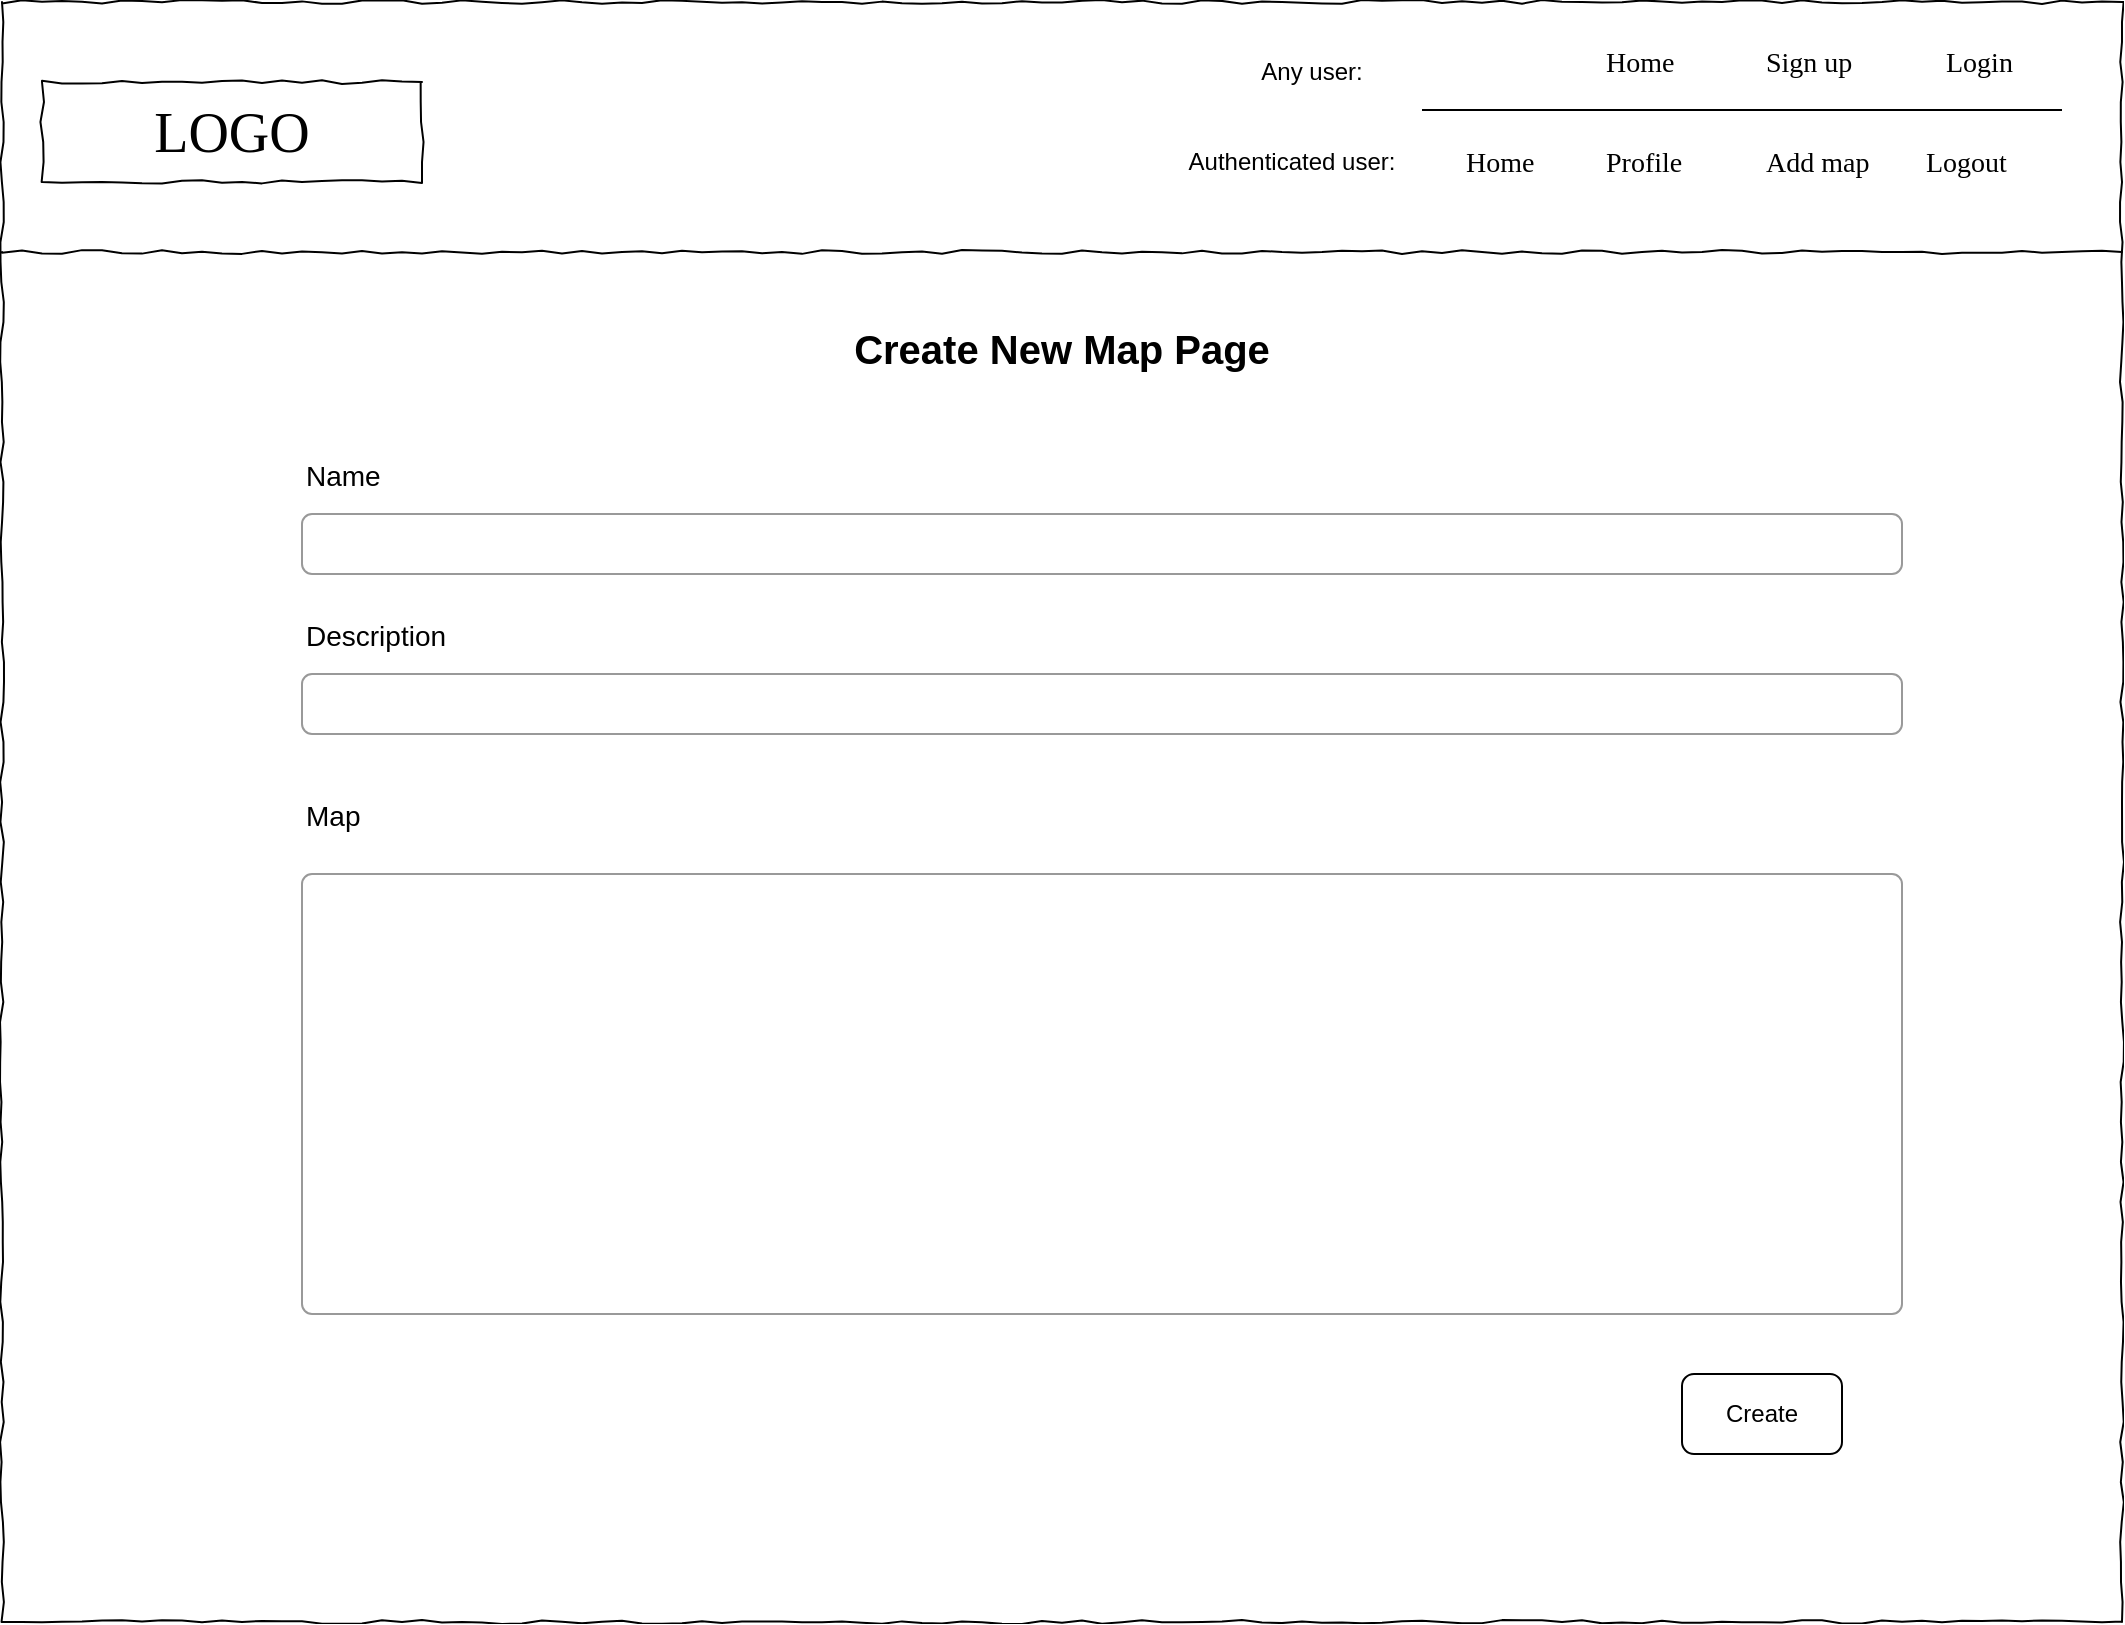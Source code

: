 <mxfile version="15.8.4" type="device"><diagram name="Page-1" id="03018318-947c-dd8e-b7a3-06fadd420f32"><mxGraphModel dx="1262" dy="684" grid="1" gridSize="10" guides="1" tooltips="1" connect="1" arrows="1" fold="1" page="1" pageScale="1" pageWidth="1100" pageHeight="850" background="none" math="0" shadow="0"><root><mxCell id="0"/><mxCell id="1" parent="0"/><mxCell id="677b7b8949515195-1" value="" style="whiteSpace=wrap;html=1;rounded=0;shadow=0;labelBackgroundColor=none;strokeColor=#000000;strokeWidth=1;fillColor=none;fontFamily=Verdana;fontSize=12;fontColor=#000000;align=center;comic=1;" parent="1" vertex="1"><mxGeometry x="20" y="20" width="1060" height="810" as="geometry"/></mxCell><mxCell id="677b7b8949515195-2" value="LOGO" style="whiteSpace=wrap;html=1;rounded=0;shadow=0;labelBackgroundColor=none;strokeWidth=1;fontFamily=Verdana;fontSize=28;align=center;comic=1;" parent="1" vertex="1"><mxGeometry x="40" y="60" width="190" height="50" as="geometry"/></mxCell><mxCell id="677b7b8949515195-9" value="" style="line;strokeWidth=1;html=1;rounded=0;shadow=0;labelBackgroundColor=none;fillColor=none;fontFamily=Verdana;fontSize=14;fontColor=#000000;align=center;comic=1;" parent="1" vertex="1"><mxGeometry x="20" y="140" width="1060" height="10" as="geometry"/></mxCell><mxCell id="jgO47X3Q6LJeXZpqHDKT-8" value="Name" style="fillColor=none;strokeColor=none;align=left;fontSize=14;" vertex="1" parent="1"><mxGeometry x="170" y="236" width="260" height="40" as="geometry"/></mxCell><mxCell id="jgO47X3Q6LJeXZpqHDKT-9" value="" style="html=1;shadow=0;dashed=0;shape=mxgraph.bootstrap.rrect;rSize=5;fillColor=none;strokeColor=#999999;align=left;spacing=15;fontSize=14;fontColor=#6C767D;" vertex="1" parent="1"><mxGeometry width="800" height="30" relative="1" as="geometry"><mxPoint x="170" y="276" as="offset"/></mxGeometry></mxCell><mxCell id="jgO47X3Q6LJeXZpqHDKT-10" value="Description" style="fillColor=none;strokeColor=none;align=left;fontSize=14;" vertex="1" parent="1"><mxGeometry width="260" height="40" relative="1" as="geometry"><mxPoint x="170" y="316" as="offset"/></mxGeometry></mxCell><mxCell id="jgO47X3Q6LJeXZpqHDKT-11" value="" style="html=1;shadow=0;dashed=0;shape=mxgraph.bootstrap.rrect;rSize=5;fillColor=none;strokeColor=#999999;align=left;spacing=15;fontSize=14;fontColor=#6C767D;" vertex="1" parent="1"><mxGeometry width="800" height="30" relative="1" as="geometry"><mxPoint x="170" y="356" as="offset"/></mxGeometry></mxCell><mxCell id="jgO47X3Q6LJeXZpqHDKT-22" value="Map" style="fillColor=none;strokeColor=none;align=left;fontSize=14;" vertex="1" parent="1"><mxGeometry width="260" height="40" relative="1" as="geometry"><mxPoint x="170" y="406" as="offset"/></mxGeometry></mxCell><mxCell id="jgO47X3Q6LJeXZpqHDKT-23" value="" style="html=1;shadow=0;dashed=0;shape=mxgraph.bootstrap.rrect;rSize=5;fillColor=none;strokeColor=#999999;align=left;spacing=15;fontSize=14;fontColor=#6C767D;" vertex="1" parent="1"><mxGeometry width="800" height="220" relative="1" as="geometry"><mxPoint x="170" y="456" as="offset"/></mxGeometry></mxCell><mxCell id="jgO47X3Q6LJeXZpqHDKT-24" value="Create" style="rounded=1;whiteSpace=wrap;html=1;" vertex="1" parent="1"><mxGeometry x="860" y="706" width="80" height="40" as="geometry"/></mxCell><mxCell id="jgO47X3Q6LJeXZpqHDKT-25" value="Home" style="text;html=1;points=[];align=left;verticalAlign=top;spacingTop=-4;fontSize=14;fontFamily=Verdana" vertex="1" parent="1"><mxGeometry x="820" y="40" width="60" height="20" as="geometry"/></mxCell><mxCell id="jgO47X3Q6LJeXZpqHDKT-26" value="Sign up" style="text;html=1;points=[];align=left;verticalAlign=top;spacingTop=-4;fontSize=14;fontFamily=Verdana" vertex="1" parent="1"><mxGeometry x="900" y="40" width="60" height="20" as="geometry"/></mxCell><mxCell id="jgO47X3Q6LJeXZpqHDKT-27" value="Login" style="text;html=1;points=[];align=left;verticalAlign=top;spacingTop=-4;fontSize=14;fontFamily=Verdana" vertex="1" parent="1"><mxGeometry x="990" y="40" width="60" height="20" as="geometry"/></mxCell><mxCell id="jgO47X3Q6LJeXZpqHDKT-28" value="Home" style="text;html=1;points=[];align=left;verticalAlign=top;spacingTop=-4;fontSize=14;fontFamily=Verdana" vertex="1" parent="1"><mxGeometry x="750" y="90" width="60" height="20" as="geometry"/></mxCell><mxCell id="jgO47X3Q6LJeXZpqHDKT-29" value="Profile" style="text;html=1;points=[];align=left;verticalAlign=top;spacingTop=-4;fontSize=14;fontFamily=Verdana" vertex="1" parent="1"><mxGeometry x="820" y="90" width="60" height="20" as="geometry"/></mxCell><mxCell id="jgO47X3Q6LJeXZpqHDKT-30" value="Add map" style="text;html=1;points=[];align=left;verticalAlign=top;spacingTop=-4;fontSize=14;fontFamily=Verdana" vertex="1" parent="1"><mxGeometry x="900" y="90" width="60" height="20" as="geometry"/></mxCell><mxCell id="jgO47X3Q6LJeXZpqHDKT-31" value="Logout" style="text;html=1;points=[];align=left;verticalAlign=top;spacingTop=-4;fontSize=14;fontFamily=Verdana" vertex="1" parent="1"><mxGeometry x="980" y="90" width="60" height="20" as="geometry"/></mxCell><mxCell id="jgO47X3Q6LJeXZpqHDKT-32" value="" style="line;strokeWidth=1;fillColor=none;align=left;verticalAlign=middle;spacingTop=-1;spacingLeft=3;spacingRight=3;rotatable=0;labelPosition=right;points=[];portConstraint=eastwest;" vertex="1" parent="1"><mxGeometry x="730" y="70" width="320" height="8" as="geometry"/></mxCell><mxCell id="jgO47X3Q6LJeXZpqHDKT-33" value="Authenticated user:" style="text;html=1;strokeColor=none;fillColor=none;align=center;verticalAlign=middle;whiteSpace=wrap;rounded=0;" vertex="1" parent="1"><mxGeometry x="610" y="85" width="110" height="30" as="geometry"/></mxCell><mxCell id="jgO47X3Q6LJeXZpqHDKT-34" value="Any user:" style="text;html=1;strokeColor=none;fillColor=none;align=center;verticalAlign=middle;whiteSpace=wrap;rounded=0;" vertex="1" parent="1"><mxGeometry x="620" y="40" width="110" height="30" as="geometry"/></mxCell><mxCell id="jgO47X3Q6LJeXZpqHDKT-35" value="Create New Map Page" style="text;align=center;fontStyle=1;verticalAlign=middle;spacingLeft=3;spacingRight=3;strokeColor=none;rotatable=0;points=[[0,0.5],[1,0.5]];portConstraint=eastwest;fontSize=20;" vertex="1" parent="1"><mxGeometry x="427" y="170" width="246" height="44" as="geometry"/></mxCell></root></mxGraphModel></diagram></mxfile>